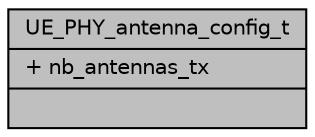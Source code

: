 digraph "UE_PHY_antenna_config_t"
{
 // LATEX_PDF_SIZE
  edge [fontname="Helvetica",fontsize="10",labelfontname="Helvetica",labelfontsize="10"];
  node [fontname="Helvetica",fontsize="10",shape=record];
  Node1 [label="{UE_PHY_antenna_config_t\n|+ nb_antennas_tx\l|}",height=0.2,width=0.4,color="black", fillcolor="grey75", style="filled", fontcolor="black",tooltip=" "];
}
